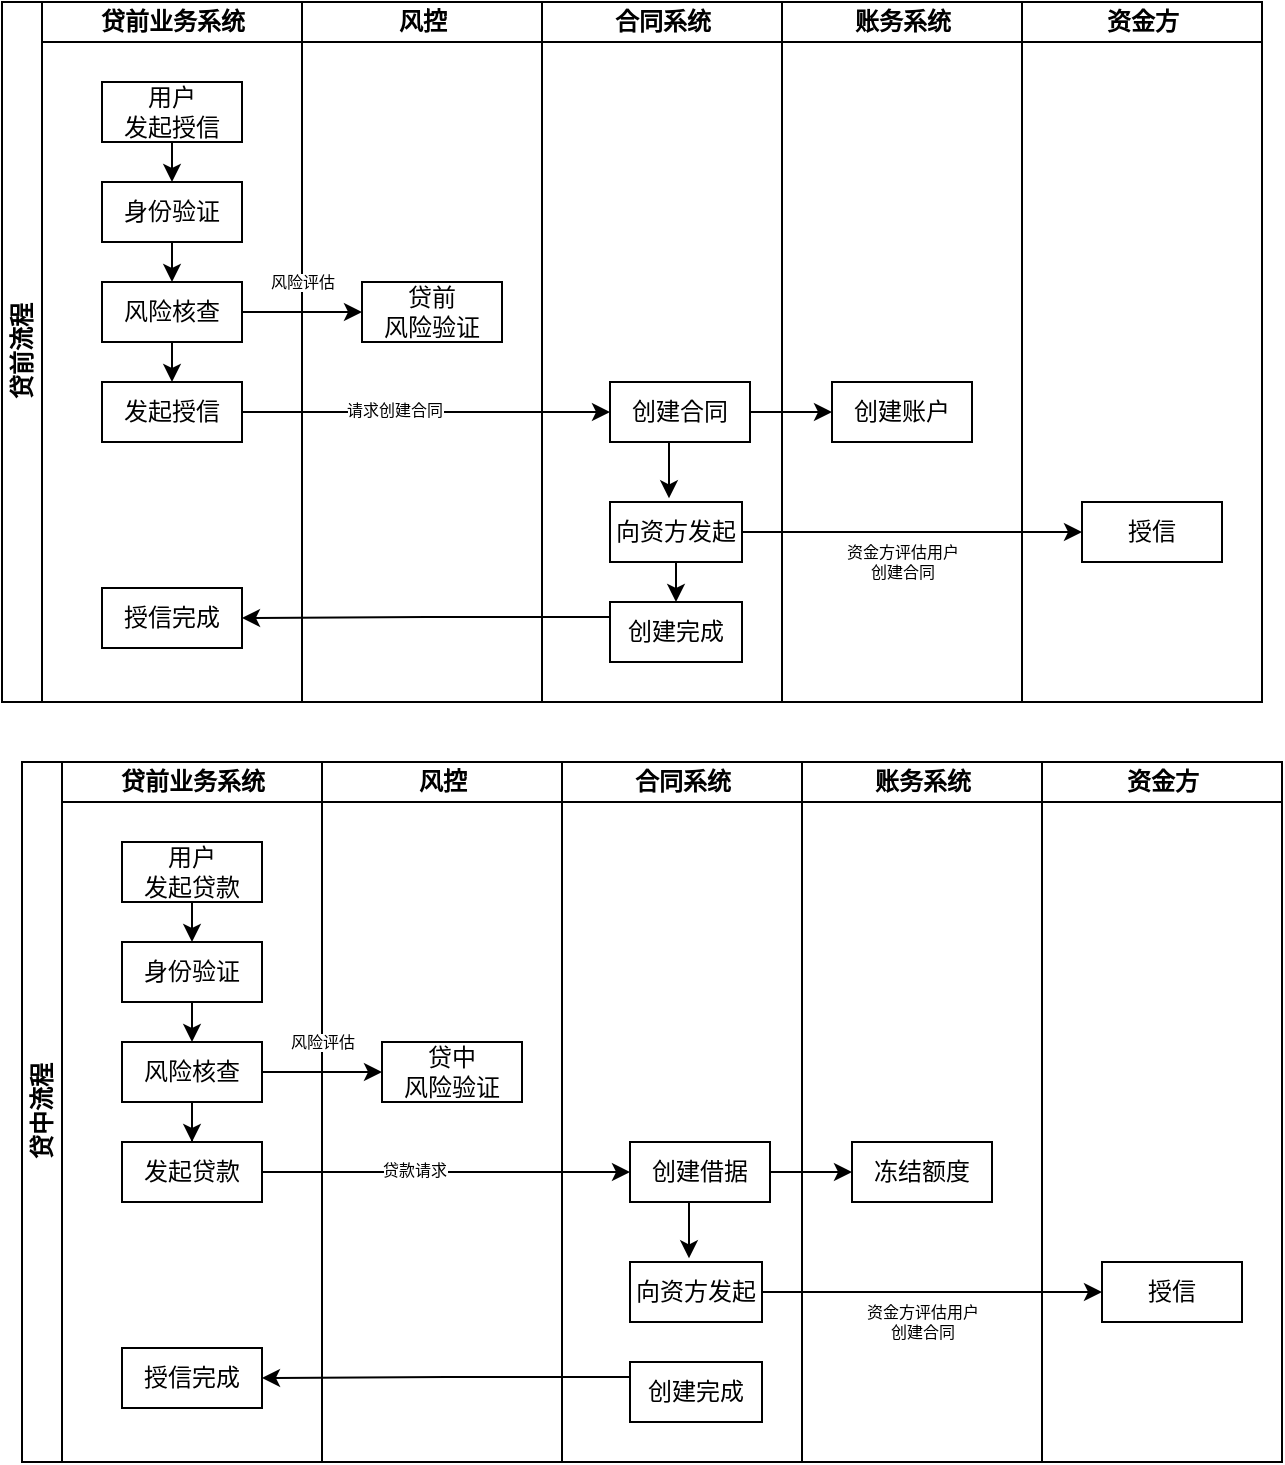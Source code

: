 <mxfile version="12.9.4" type="github">
  <diagram id="pQbSXTKy-mhwdIOJWXm_" name="第 1 页">
    <mxGraphModel dx="981" dy="526" grid="1" gridSize="10" guides="1" tooltips="1" connect="1" arrows="1" fold="1" page="1" pageScale="1" pageWidth="827" pageHeight="1169" math="0" shadow="0">
      <root>
        <mxCell id="0" />
        <mxCell id="1" parent="0" />
        <mxCell id="wN9l5T7bKttlChdMxks--5" value="贷前流程" style="swimlane;html=1;childLayout=stackLayout;resizeParent=1;resizeParentMax=0;startSize=20;horizontal=0;horizontalStack=1;" parent="1" vertex="1">
          <mxGeometry x="110" y="90" width="630" height="350" as="geometry" />
        </mxCell>
        <mxCell id="wN9l5T7bKttlChdMxks--6" value="贷前业务系统" style="swimlane;html=1;startSize=20;" parent="wN9l5T7bKttlChdMxks--5" vertex="1">
          <mxGeometry x="20" width="130" height="350" as="geometry" />
        </mxCell>
        <mxCell id="NFReUXaRawRJMiUW7v5Y-27" value="授信完成" style="rounded=0;whiteSpace=wrap;html=1;" vertex="1" parent="wN9l5T7bKttlChdMxks--6">
          <mxGeometry x="30" y="293" width="70" height="30" as="geometry" />
        </mxCell>
        <mxCell id="NFReUXaRawRJMiUW7v5Y-58" style="edgeStyle=orthogonalEdgeStyle;rounded=0;orthogonalLoop=1;jettySize=auto;html=1;exitX=0.5;exitY=1;exitDx=0;exitDy=0;entryX=0.5;entryY=0;entryDx=0;entryDy=0;fontSize=8;" edge="1" parent="wN9l5T7bKttlChdMxks--6" source="wN9l5T7bKttlChdMxks--24" target="wN9l5T7bKttlChdMxks--34">
          <mxGeometry relative="1" as="geometry" />
        </mxCell>
        <mxCell id="wN9l5T7bKttlChdMxks--24" value="风险核查" style="rounded=0;whiteSpace=wrap;html=1;" parent="wN9l5T7bKttlChdMxks--6" vertex="1">
          <mxGeometry x="30" y="140" width="70" height="30" as="geometry" />
        </mxCell>
        <mxCell id="wN9l5T7bKttlChdMxks--27" style="edgeStyle=orthogonalEdgeStyle;rounded=0;orthogonalLoop=1;jettySize=auto;html=1;exitX=0.5;exitY=1;exitDx=0;exitDy=0;entryX=0.5;entryY=0;entryDx=0;entryDy=0;fontSize=8;" parent="wN9l5T7bKttlChdMxks--6" source="wN9l5T7bKttlChdMxks--14" target="wN9l5T7bKttlChdMxks--24" edge="1">
          <mxGeometry relative="1" as="geometry" />
        </mxCell>
        <mxCell id="wN9l5T7bKttlChdMxks--14" value="身份验证" style="rounded=0;whiteSpace=wrap;html=1;" parent="wN9l5T7bKttlChdMxks--6" vertex="1">
          <mxGeometry x="30" y="90" width="70" height="30" as="geometry" />
        </mxCell>
        <mxCell id="wN9l5T7bKttlChdMxks--21" style="edgeStyle=orthogonalEdgeStyle;rounded=0;orthogonalLoop=1;jettySize=auto;html=1;exitX=0.5;exitY=1;exitDx=0;exitDy=0;entryX=0.5;entryY=0;entryDx=0;entryDy=0;fontSize=8;" parent="wN9l5T7bKttlChdMxks--6" source="wN9l5T7bKttlChdMxks--11" target="wN9l5T7bKttlChdMxks--14" edge="1">
          <mxGeometry relative="1" as="geometry" />
        </mxCell>
        <mxCell id="wN9l5T7bKttlChdMxks--11" value="用户&lt;br&gt;发起授信" style="rounded=0;whiteSpace=wrap;html=1;" parent="wN9l5T7bKttlChdMxks--6" vertex="1">
          <mxGeometry x="30" y="40" width="70" height="30" as="geometry" />
        </mxCell>
        <mxCell id="wN9l5T7bKttlChdMxks--34" value="发起授信" style="rounded=0;whiteSpace=wrap;html=1;" parent="wN9l5T7bKttlChdMxks--6" vertex="1">
          <mxGeometry x="30" y="190" width="70" height="30" as="geometry" />
        </mxCell>
        <mxCell id="wN9l5T7bKttlChdMxks--7" value="风控" style="swimlane;html=1;startSize=20;" parent="wN9l5T7bKttlChdMxks--5" vertex="1">
          <mxGeometry x="150" width="120" height="350" as="geometry" />
        </mxCell>
        <mxCell id="wN9l5T7bKttlChdMxks--18" value="贷前&lt;br&gt;风险验证" style="rounded=0;whiteSpace=wrap;html=1;" parent="wN9l5T7bKttlChdMxks--7" vertex="1">
          <mxGeometry x="30" y="140" width="70" height="30" as="geometry" />
        </mxCell>
        <mxCell id="wN9l5T7bKttlChdMxks--8" value="合同系统" style="swimlane;html=1;startSize=20;" parent="wN9l5T7bKttlChdMxks--5" vertex="1">
          <mxGeometry x="270" width="120" height="350" as="geometry" />
        </mxCell>
        <mxCell id="NFReUXaRawRJMiUW7v5Y-26" value="创建完成" style="rounded=0;whiteSpace=wrap;html=1;" vertex="1" parent="wN9l5T7bKttlChdMxks--8">
          <mxGeometry x="34" y="300" width="66" height="30" as="geometry" />
        </mxCell>
        <mxCell id="NFReUXaRawRJMiUW7v5Y-60" style="edgeStyle=orthogonalEdgeStyle;rounded=0;orthogonalLoop=1;jettySize=auto;html=1;exitX=0.5;exitY=1;exitDx=0;exitDy=0;entryX=0.5;entryY=0;entryDx=0;entryDy=0;fontSize=8;" edge="1" parent="wN9l5T7bKttlChdMxks--8" source="wN9l5T7bKttlChdMxks--47" target="NFReUXaRawRJMiUW7v5Y-26">
          <mxGeometry relative="1" as="geometry" />
        </mxCell>
        <mxCell id="wN9l5T7bKttlChdMxks--47" value="向资方发起" style="rounded=0;whiteSpace=wrap;html=1;" parent="wN9l5T7bKttlChdMxks--8" vertex="1">
          <mxGeometry x="34" y="250" width="66" height="30" as="geometry" />
        </mxCell>
        <mxCell id="wN9l5T7bKttlChdMxks--49" style="edgeStyle=orthogonalEdgeStyle;rounded=0;orthogonalLoop=1;jettySize=auto;html=1;exitX=0.5;exitY=1;exitDx=0;exitDy=0;entryX=0.447;entryY=-0.062;entryDx=0;entryDy=0;entryPerimeter=0;fontSize=8;" parent="wN9l5T7bKttlChdMxks--8" source="wN9l5T7bKttlChdMxks--42" target="wN9l5T7bKttlChdMxks--47" edge="1">
          <mxGeometry relative="1" as="geometry" />
        </mxCell>
        <mxCell id="wN9l5T7bKttlChdMxks--42" value="创建合同" style="rounded=0;whiteSpace=wrap;html=1;" parent="wN9l5T7bKttlChdMxks--8" vertex="1">
          <mxGeometry x="34" y="190" width="70" height="30" as="geometry" />
        </mxCell>
        <mxCell id="wN9l5T7bKttlChdMxks--9" value="账务系统" style="swimlane;html=1;startSize=20;" parent="wN9l5T7bKttlChdMxks--5" vertex="1">
          <mxGeometry x="390" width="120" height="350" as="geometry" />
        </mxCell>
        <mxCell id="wN9l5T7bKttlChdMxks--45" value="创建账户" style="rounded=0;whiteSpace=wrap;html=1;" parent="wN9l5T7bKttlChdMxks--9" vertex="1">
          <mxGeometry x="25" y="190" width="70" height="30" as="geometry" />
        </mxCell>
        <mxCell id="wN9l5T7bKttlChdMxks--44" value="资金方" style="swimlane;html=1;startSize=20;" parent="wN9l5T7bKttlChdMxks--5" vertex="1">
          <mxGeometry x="510" width="120" height="350" as="geometry" />
        </mxCell>
        <mxCell id="wN9l5T7bKttlChdMxks--48" value="授信" style="rounded=0;whiteSpace=wrap;html=1;" parent="wN9l5T7bKttlChdMxks--44" vertex="1">
          <mxGeometry x="30" y="250" width="70" height="30" as="geometry" />
        </mxCell>
        <mxCell id="wN9l5T7bKttlChdMxks--19" style="edgeStyle=orthogonalEdgeStyle;rounded=0;orthogonalLoop=1;jettySize=auto;html=1;exitX=1;exitY=0.5;exitDx=0;exitDy=0;entryX=0;entryY=0.5;entryDx=0;entryDy=0;" parent="wN9l5T7bKttlChdMxks--5" source="wN9l5T7bKttlChdMxks--24" target="wN9l5T7bKttlChdMxks--18" edge="1">
          <mxGeometry relative="1" as="geometry" />
        </mxCell>
        <mxCell id="wN9l5T7bKttlChdMxks--20" value="风险评估" style="text;html=1;align=center;verticalAlign=middle;resizable=0;points=[];labelBackgroundColor=#ffffff;fontSize=8;" parent="wN9l5T7bKttlChdMxks--19" vertex="1" connectable="0">
          <mxGeometry x="-0.263" relative="1" as="geometry">
            <mxPoint x="7.71" y="-15" as="offset" />
          </mxGeometry>
        </mxCell>
        <mxCell id="wN9l5T7bKttlChdMxks--43" style="edgeStyle=orthogonalEdgeStyle;rounded=0;orthogonalLoop=1;jettySize=auto;html=1;exitX=1;exitY=0.5;exitDx=0;exitDy=0;entryX=0;entryY=0.5;entryDx=0;entryDy=0;fontSize=8;" parent="wN9l5T7bKttlChdMxks--5" source="wN9l5T7bKttlChdMxks--34" target="wN9l5T7bKttlChdMxks--42" edge="1">
          <mxGeometry relative="1" as="geometry" />
        </mxCell>
        <mxCell id="wN9l5T7bKttlChdMxks--51" value="请求创建合同" style="text;html=1;align=center;verticalAlign=middle;resizable=0;points=[];labelBackgroundColor=#ffffff;fontSize=8;" parent="wN9l5T7bKttlChdMxks--43" vertex="1" connectable="0">
          <mxGeometry x="-0.175" y="1" relative="1" as="geometry">
            <mxPoint as="offset" />
          </mxGeometry>
        </mxCell>
        <mxCell id="wN9l5T7bKttlChdMxks--46" style="edgeStyle=orthogonalEdgeStyle;rounded=0;orthogonalLoop=1;jettySize=auto;html=1;exitX=1;exitY=0.5;exitDx=0;exitDy=0;entryX=0;entryY=0.5;entryDx=0;entryDy=0;fontSize=8;" parent="wN9l5T7bKttlChdMxks--5" source="wN9l5T7bKttlChdMxks--42" target="wN9l5T7bKttlChdMxks--45" edge="1">
          <mxGeometry relative="1" as="geometry" />
        </mxCell>
        <mxCell id="wN9l5T7bKttlChdMxks--50" style="edgeStyle=orthogonalEdgeStyle;rounded=0;orthogonalLoop=1;jettySize=auto;html=1;exitX=1;exitY=0.5;exitDx=0;exitDy=0;entryX=0;entryY=0.5;entryDx=0;entryDy=0;fontSize=8;" parent="wN9l5T7bKttlChdMxks--5" source="wN9l5T7bKttlChdMxks--47" target="wN9l5T7bKttlChdMxks--48" edge="1">
          <mxGeometry relative="1" as="geometry" />
        </mxCell>
        <mxCell id="NFReUXaRawRJMiUW7v5Y-29" value="资金方评估用户&lt;br&gt;创建合同" style="text;html=1;align=center;verticalAlign=middle;resizable=0;points=[];labelBackgroundColor=#ffffff;fontSize=8;" vertex="1" connectable="0" parent="wN9l5T7bKttlChdMxks--50">
          <mxGeometry x="-0.136" y="-2" relative="1" as="geometry">
            <mxPoint x="6.21" y="13" as="offset" />
          </mxGeometry>
        </mxCell>
        <mxCell id="NFReUXaRawRJMiUW7v5Y-28" style="edgeStyle=orthogonalEdgeStyle;rounded=0;orthogonalLoop=1;jettySize=auto;html=1;exitX=0;exitY=0.25;exitDx=0;exitDy=0;entryX=1;entryY=0.5;entryDx=0;entryDy=0;fontSize=8;" edge="1" parent="wN9l5T7bKttlChdMxks--5" source="NFReUXaRawRJMiUW7v5Y-26" target="NFReUXaRawRJMiUW7v5Y-27">
          <mxGeometry relative="1" as="geometry" />
        </mxCell>
        <mxCell id="NFReUXaRawRJMiUW7v5Y-30" value="贷中流程" style="swimlane;html=1;childLayout=stackLayout;resizeParent=1;resizeParentMax=0;startSize=20;horizontal=0;horizontalStack=1;" vertex="1" parent="1">
          <mxGeometry x="120" y="470" width="630" height="350" as="geometry" />
        </mxCell>
        <mxCell id="NFReUXaRawRJMiUW7v5Y-31" value="贷前业务系统" style="swimlane;html=1;startSize=20;" vertex="1" parent="NFReUXaRawRJMiUW7v5Y-30">
          <mxGeometry x="20" width="130" height="350" as="geometry" />
        </mxCell>
        <mxCell id="NFReUXaRawRJMiUW7v5Y-32" value="授信完成" style="rounded=0;whiteSpace=wrap;html=1;" vertex="1" parent="NFReUXaRawRJMiUW7v5Y-31">
          <mxGeometry x="30" y="293" width="70" height="30" as="geometry" />
        </mxCell>
        <mxCell id="NFReUXaRawRJMiUW7v5Y-59" style="edgeStyle=orthogonalEdgeStyle;rounded=0;orthogonalLoop=1;jettySize=auto;html=1;exitX=0.5;exitY=1;exitDx=0;exitDy=0;fontSize=8;" edge="1" parent="NFReUXaRawRJMiUW7v5Y-31" source="NFReUXaRawRJMiUW7v5Y-33" target="NFReUXaRawRJMiUW7v5Y-38">
          <mxGeometry relative="1" as="geometry" />
        </mxCell>
        <mxCell id="NFReUXaRawRJMiUW7v5Y-33" value="风险核查" style="rounded=0;whiteSpace=wrap;html=1;" vertex="1" parent="NFReUXaRawRJMiUW7v5Y-31">
          <mxGeometry x="30" y="140" width="70" height="30" as="geometry" />
        </mxCell>
        <mxCell id="NFReUXaRawRJMiUW7v5Y-34" style="edgeStyle=orthogonalEdgeStyle;rounded=0;orthogonalLoop=1;jettySize=auto;html=1;exitX=0.5;exitY=1;exitDx=0;exitDy=0;entryX=0.5;entryY=0;entryDx=0;entryDy=0;fontSize=8;" edge="1" parent="NFReUXaRawRJMiUW7v5Y-31" source="NFReUXaRawRJMiUW7v5Y-35" target="NFReUXaRawRJMiUW7v5Y-33">
          <mxGeometry relative="1" as="geometry" />
        </mxCell>
        <mxCell id="NFReUXaRawRJMiUW7v5Y-35" value="身份验证" style="rounded=0;whiteSpace=wrap;html=1;" vertex="1" parent="NFReUXaRawRJMiUW7v5Y-31">
          <mxGeometry x="30" y="90" width="70" height="30" as="geometry" />
        </mxCell>
        <mxCell id="NFReUXaRawRJMiUW7v5Y-36" style="edgeStyle=orthogonalEdgeStyle;rounded=0;orthogonalLoop=1;jettySize=auto;html=1;exitX=0.5;exitY=1;exitDx=0;exitDy=0;entryX=0.5;entryY=0;entryDx=0;entryDy=0;fontSize=8;" edge="1" parent="NFReUXaRawRJMiUW7v5Y-31" source="NFReUXaRawRJMiUW7v5Y-37" target="NFReUXaRawRJMiUW7v5Y-35">
          <mxGeometry relative="1" as="geometry" />
        </mxCell>
        <mxCell id="NFReUXaRawRJMiUW7v5Y-37" value="用户&lt;br&gt;发起贷款" style="rounded=0;whiteSpace=wrap;html=1;" vertex="1" parent="NFReUXaRawRJMiUW7v5Y-31">
          <mxGeometry x="30" y="40" width="70" height="30" as="geometry" />
        </mxCell>
        <mxCell id="NFReUXaRawRJMiUW7v5Y-38" value="发起贷款" style="rounded=0;whiteSpace=wrap;html=1;" vertex="1" parent="NFReUXaRawRJMiUW7v5Y-31">
          <mxGeometry x="30" y="190" width="70" height="30" as="geometry" />
        </mxCell>
        <mxCell id="NFReUXaRawRJMiUW7v5Y-39" value="风控" style="swimlane;html=1;startSize=20;" vertex="1" parent="NFReUXaRawRJMiUW7v5Y-30">
          <mxGeometry x="150" width="120" height="350" as="geometry" />
        </mxCell>
        <mxCell id="NFReUXaRawRJMiUW7v5Y-40" value="贷中&lt;br&gt;风险验证" style="rounded=0;whiteSpace=wrap;html=1;" vertex="1" parent="NFReUXaRawRJMiUW7v5Y-39">
          <mxGeometry x="30" y="140" width="70" height="30" as="geometry" />
        </mxCell>
        <mxCell id="NFReUXaRawRJMiUW7v5Y-41" value="合同系统" style="swimlane;html=1;startSize=20;" vertex="1" parent="NFReUXaRawRJMiUW7v5Y-30">
          <mxGeometry x="270" width="120" height="350" as="geometry" />
        </mxCell>
        <mxCell id="NFReUXaRawRJMiUW7v5Y-42" value="创建完成" style="rounded=0;whiteSpace=wrap;html=1;" vertex="1" parent="NFReUXaRawRJMiUW7v5Y-41">
          <mxGeometry x="34" y="300" width="66" height="30" as="geometry" />
        </mxCell>
        <mxCell id="NFReUXaRawRJMiUW7v5Y-43" value="向资方发起" style="rounded=0;whiteSpace=wrap;html=1;" vertex="1" parent="NFReUXaRawRJMiUW7v5Y-41">
          <mxGeometry x="34" y="250" width="66" height="30" as="geometry" />
        </mxCell>
        <mxCell id="NFReUXaRawRJMiUW7v5Y-44" style="edgeStyle=orthogonalEdgeStyle;rounded=0;orthogonalLoop=1;jettySize=auto;html=1;exitX=0.5;exitY=1;exitDx=0;exitDy=0;entryX=0.447;entryY=-0.062;entryDx=0;entryDy=0;entryPerimeter=0;fontSize=8;" edge="1" parent="NFReUXaRawRJMiUW7v5Y-41" source="NFReUXaRawRJMiUW7v5Y-45" target="NFReUXaRawRJMiUW7v5Y-43">
          <mxGeometry relative="1" as="geometry" />
        </mxCell>
        <mxCell id="NFReUXaRawRJMiUW7v5Y-45" value="创建借据" style="rounded=0;whiteSpace=wrap;html=1;" vertex="1" parent="NFReUXaRawRJMiUW7v5Y-41">
          <mxGeometry x="34" y="190" width="70" height="30" as="geometry" />
        </mxCell>
        <mxCell id="NFReUXaRawRJMiUW7v5Y-46" value="账务系统" style="swimlane;html=1;startSize=20;" vertex="1" parent="NFReUXaRawRJMiUW7v5Y-30">
          <mxGeometry x="390" width="120" height="350" as="geometry" />
        </mxCell>
        <mxCell id="NFReUXaRawRJMiUW7v5Y-47" value="冻结额度" style="rounded=0;whiteSpace=wrap;html=1;" vertex="1" parent="NFReUXaRawRJMiUW7v5Y-46">
          <mxGeometry x="25" y="190" width="70" height="30" as="geometry" />
        </mxCell>
        <mxCell id="NFReUXaRawRJMiUW7v5Y-48" value="资金方" style="swimlane;html=1;startSize=20;" vertex="1" parent="NFReUXaRawRJMiUW7v5Y-30">
          <mxGeometry x="510" width="120" height="350" as="geometry" />
        </mxCell>
        <mxCell id="NFReUXaRawRJMiUW7v5Y-49" value="授信" style="rounded=0;whiteSpace=wrap;html=1;" vertex="1" parent="NFReUXaRawRJMiUW7v5Y-48">
          <mxGeometry x="30" y="250" width="70" height="30" as="geometry" />
        </mxCell>
        <mxCell id="NFReUXaRawRJMiUW7v5Y-50" style="edgeStyle=orthogonalEdgeStyle;rounded=0;orthogonalLoop=1;jettySize=auto;html=1;exitX=1;exitY=0.5;exitDx=0;exitDy=0;entryX=0;entryY=0.5;entryDx=0;entryDy=0;" edge="1" parent="NFReUXaRawRJMiUW7v5Y-30" source="NFReUXaRawRJMiUW7v5Y-33" target="NFReUXaRawRJMiUW7v5Y-40">
          <mxGeometry relative="1" as="geometry" />
        </mxCell>
        <mxCell id="NFReUXaRawRJMiUW7v5Y-51" value="风险评估" style="text;html=1;align=center;verticalAlign=middle;resizable=0;points=[];labelBackgroundColor=#ffffff;fontSize=8;" vertex="1" connectable="0" parent="NFReUXaRawRJMiUW7v5Y-50">
          <mxGeometry x="-0.263" relative="1" as="geometry">
            <mxPoint x="7.71" y="-15" as="offset" />
          </mxGeometry>
        </mxCell>
        <mxCell id="NFReUXaRawRJMiUW7v5Y-52" style="edgeStyle=orthogonalEdgeStyle;rounded=0;orthogonalLoop=1;jettySize=auto;html=1;exitX=1;exitY=0.5;exitDx=0;exitDy=0;entryX=0;entryY=0.5;entryDx=0;entryDy=0;fontSize=8;" edge="1" parent="NFReUXaRawRJMiUW7v5Y-30" source="NFReUXaRawRJMiUW7v5Y-38" target="NFReUXaRawRJMiUW7v5Y-45">
          <mxGeometry relative="1" as="geometry" />
        </mxCell>
        <mxCell id="NFReUXaRawRJMiUW7v5Y-53" value="贷款请求" style="text;html=1;align=center;verticalAlign=middle;resizable=0;points=[];labelBackgroundColor=#ffffff;fontSize=8;" vertex="1" connectable="0" parent="NFReUXaRawRJMiUW7v5Y-52">
          <mxGeometry x="-0.175" y="1" relative="1" as="geometry">
            <mxPoint as="offset" />
          </mxGeometry>
        </mxCell>
        <mxCell id="NFReUXaRawRJMiUW7v5Y-54" style="edgeStyle=orthogonalEdgeStyle;rounded=0;orthogonalLoop=1;jettySize=auto;html=1;exitX=1;exitY=0.5;exitDx=0;exitDy=0;entryX=0;entryY=0.5;entryDx=0;entryDy=0;fontSize=8;" edge="1" parent="NFReUXaRawRJMiUW7v5Y-30" source="NFReUXaRawRJMiUW7v5Y-45" target="NFReUXaRawRJMiUW7v5Y-47">
          <mxGeometry relative="1" as="geometry" />
        </mxCell>
        <mxCell id="NFReUXaRawRJMiUW7v5Y-55" style="edgeStyle=orthogonalEdgeStyle;rounded=0;orthogonalLoop=1;jettySize=auto;html=1;exitX=1;exitY=0.5;exitDx=0;exitDy=0;entryX=0;entryY=0.5;entryDx=0;entryDy=0;fontSize=8;" edge="1" parent="NFReUXaRawRJMiUW7v5Y-30" source="NFReUXaRawRJMiUW7v5Y-43" target="NFReUXaRawRJMiUW7v5Y-49">
          <mxGeometry relative="1" as="geometry" />
        </mxCell>
        <mxCell id="NFReUXaRawRJMiUW7v5Y-56" value="资金方评估用户&lt;br&gt;创建合同" style="text;html=1;align=center;verticalAlign=middle;resizable=0;points=[];labelBackgroundColor=#ffffff;fontSize=8;" vertex="1" connectable="0" parent="NFReUXaRawRJMiUW7v5Y-55">
          <mxGeometry x="-0.136" y="-2" relative="1" as="geometry">
            <mxPoint x="6.21" y="13" as="offset" />
          </mxGeometry>
        </mxCell>
        <mxCell id="NFReUXaRawRJMiUW7v5Y-57" style="edgeStyle=orthogonalEdgeStyle;rounded=0;orthogonalLoop=1;jettySize=auto;html=1;exitX=0;exitY=0.25;exitDx=0;exitDy=0;entryX=1;entryY=0.5;entryDx=0;entryDy=0;fontSize=8;" edge="1" parent="NFReUXaRawRJMiUW7v5Y-30" source="NFReUXaRawRJMiUW7v5Y-42" target="NFReUXaRawRJMiUW7v5Y-32">
          <mxGeometry relative="1" as="geometry" />
        </mxCell>
      </root>
    </mxGraphModel>
  </diagram>
</mxfile>
